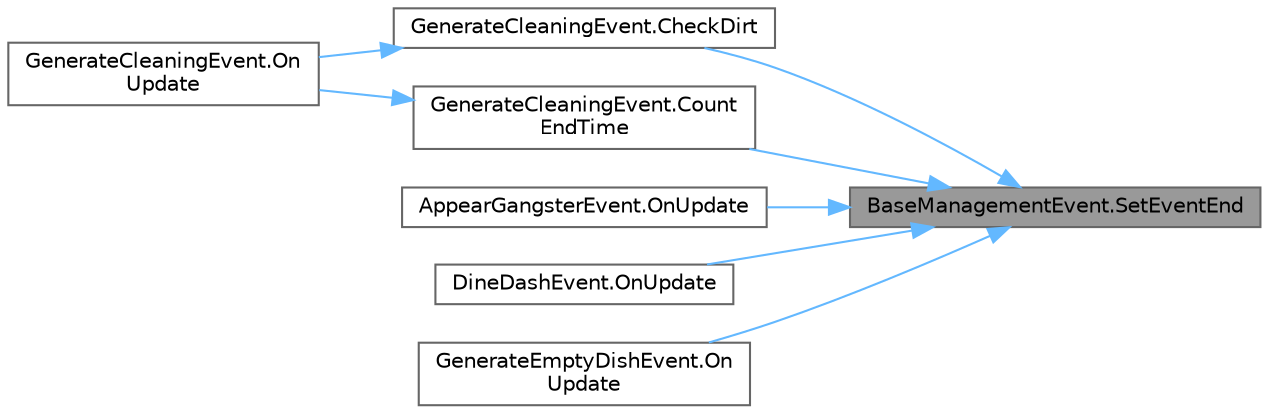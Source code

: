 digraph "BaseManagementEvent.SetEventEnd"
{
 // LATEX_PDF_SIZE
  bgcolor="transparent";
  edge [fontname=Helvetica,fontsize=10,labelfontname=Helvetica,labelfontsize=10];
  node [fontname=Helvetica,fontsize=10,shape=box,height=0.2,width=0.4];
  rankdir="RL";
  Node1 [id="Node000001",label="BaseManagementEvent.SetEventEnd",height=0.2,width=0.4,color="gray40", fillcolor="grey60", style="filled", fontcolor="black",tooltip="イベント終了処理 イベントの解決での終了か失敗での終了か指定できる"];
  Node1 -> Node2 [id="edge1_Node000001_Node000002",dir="back",color="steelblue1",style="solid",tooltip=" "];
  Node2 [id="Node000002",label="GenerateCleaningEvent.CheckDirt",height=0.2,width=0.4,color="grey40", fillcolor="white", style="filled",URL="$class_generate_cleaning_event.html#ad8f51ecc9936849ad5e70fe9dd32fc8e",tooltip=" "];
  Node2 -> Node3 [id="edge2_Node000002_Node000003",dir="back",color="steelblue1",style="solid",tooltip=" "];
  Node3 [id="Node000003",label="GenerateCleaningEvent.On\lUpdate",height=0.2,width=0.4,color="grey40", fillcolor="white", style="filled",URL="$class_generate_cleaning_event.html#a7d0c77e47be73520df08c896e47f8ff1",tooltip="イベント実行処理"];
  Node1 -> Node4 [id="edge3_Node000001_Node000004",dir="back",color="steelblue1",style="solid",tooltip=" "];
  Node4 [id="Node000004",label="GenerateCleaningEvent.Count\lEndTime",height=0.2,width=0.4,color="grey40", fillcolor="white", style="filled",URL="$class_generate_cleaning_event.html#afbf78bf24160f7967b13bcfec2f3a0ee",tooltip=" "];
  Node4 -> Node3 [id="edge4_Node000004_Node000003",dir="back",color="steelblue1",style="solid",tooltip=" "];
  Node1 -> Node5 [id="edge5_Node000001_Node000005",dir="back",color="steelblue1",style="solid",tooltip=" "];
  Node5 [id="Node000005",label="AppearGangsterEvent.OnUpdate",height=0.2,width=0.4,color="grey40", fillcolor="white", style="filled",URL="$class_appear_gangster_event.html#ae95c1071b17ff176c5dddb27ee800a3c",tooltip="イベント実行処理"];
  Node1 -> Node6 [id="edge6_Node000001_Node000006",dir="back",color="steelblue1",style="solid",tooltip=" "];
  Node6 [id="Node000006",label="DineDashEvent.OnUpdate",height=0.2,width=0.4,color="grey40", fillcolor="white", style="filled",URL="$class_dine_dash_event.html#a6d80be1a1a302611cae027ab2140e38f",tooltip="イベント実行処理"];
  Node1 -> Node7 [id="edge7_Node000001_Node000007",dir="back",color="steelblue1",style="solid",tooltip=" "];
  Node7 [id="Node000007",label="GenerateEmptyDishEvent.On\lUpdate",height=0.2,width=0.4,color="grey40", fillcolor="white", style="filled",URL="$class_generate_empty_dish_event.html#a0c7b37780455799b28c6eb955d784910",tooltip="イベント実行処理"];
}
